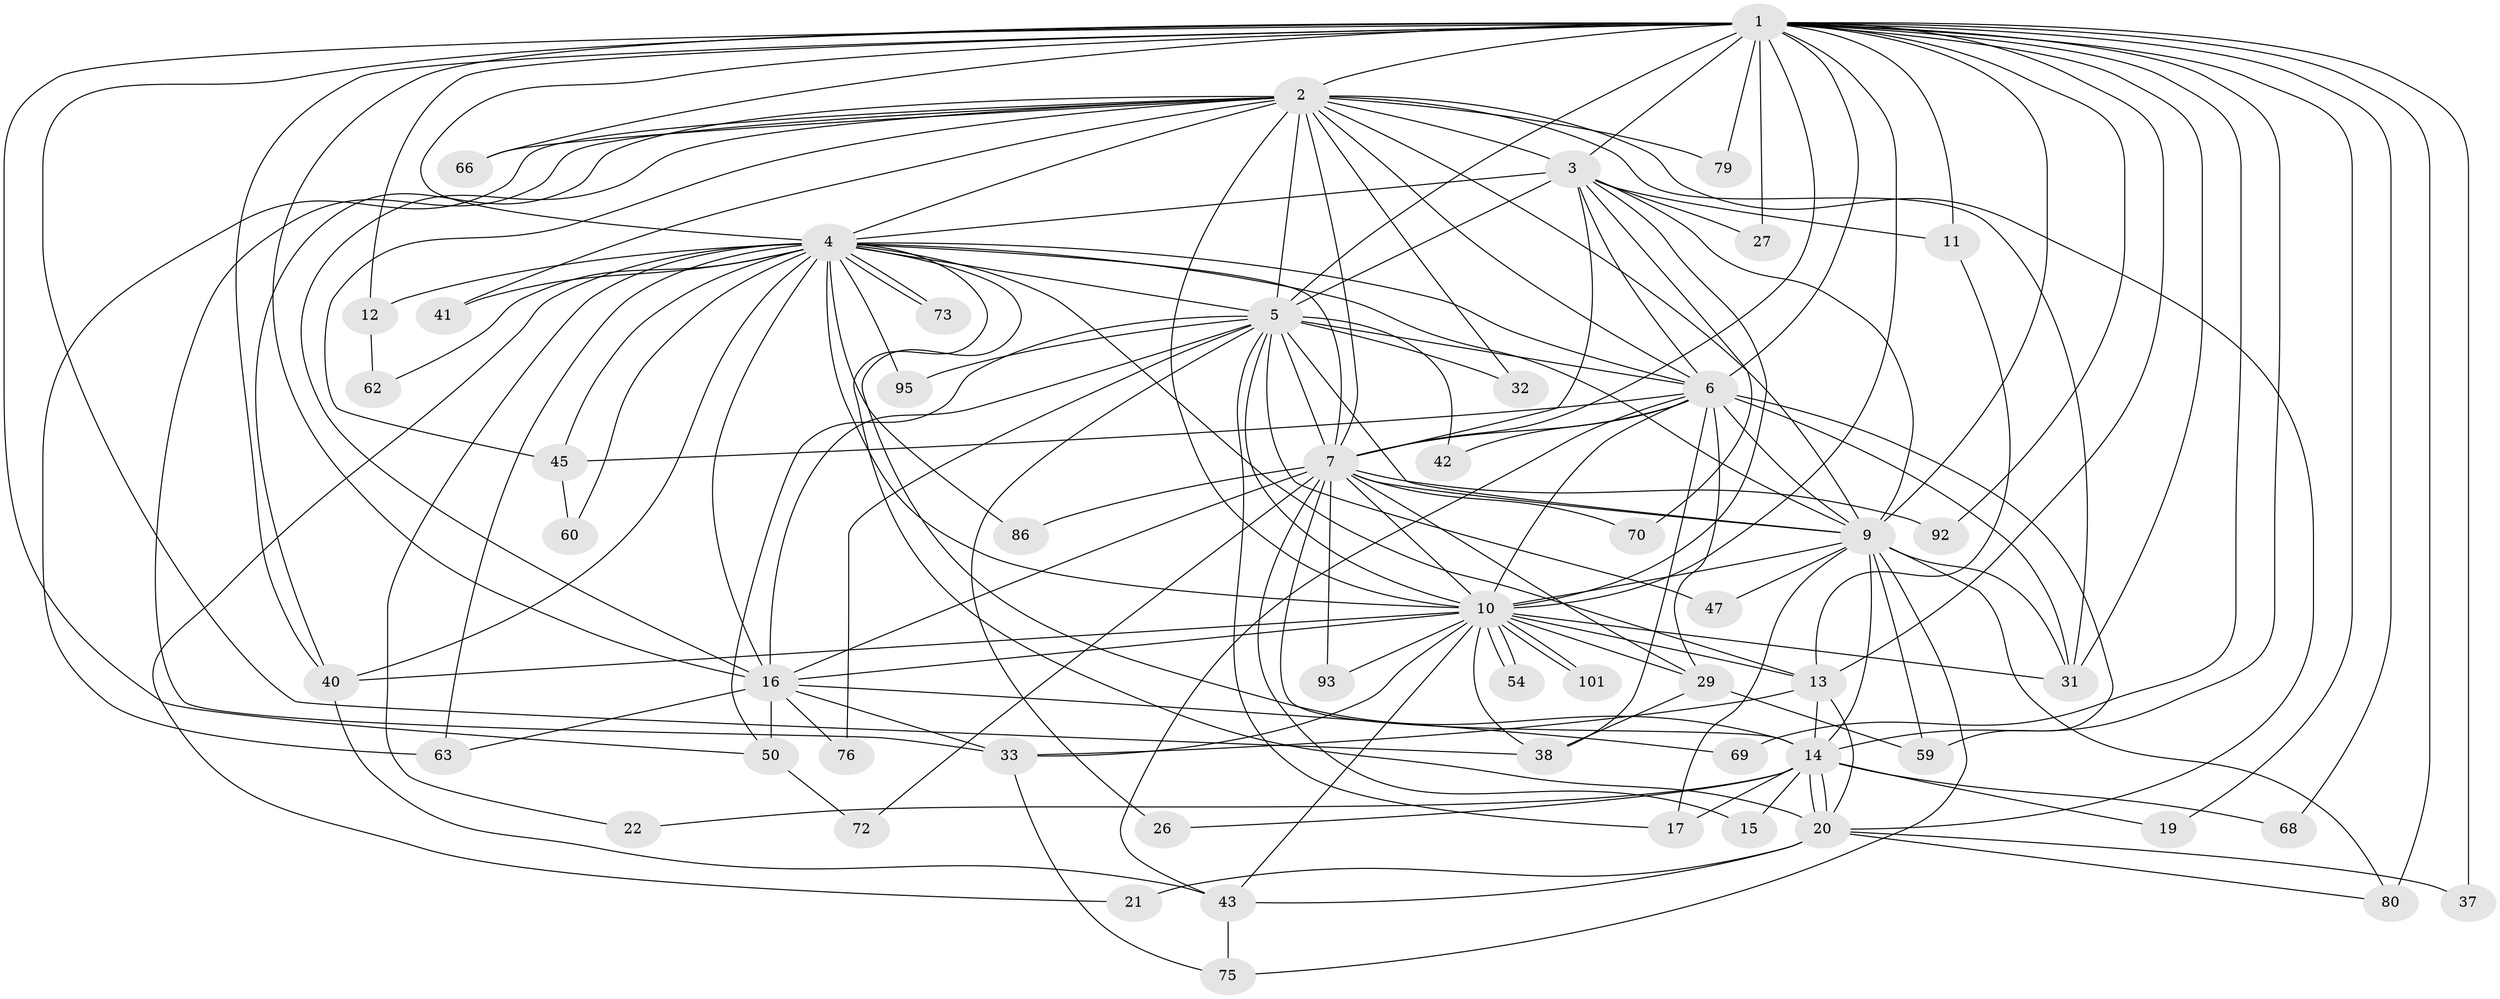 // original degree distribution, {25: 0.01818181818181818, 23: 0.00909090909090909, 13: 0.00909090909090909, 20: 0.01818181818181818, 18: 0.00909090909090909, 19: 0.01818181818181818, 24: 0.00909090909090909, 3: 0.2636363636363636, 5: 0.02727272727272727, 12: 0.00909090909090909, 2: 0.509090909090909, 7: 0.03636363636363636, 4: 0.05454545454545454, 6: 0.00909090909090909}
// Generated by graph-tools (version 1.1) at 2025/17/03/04/25 18:17:42]
// undirected, 55 vertices, 159 edges
graph export_dot {
graph [start="1"]
  node [color=gray90,style=filled];
  1 [super="+8"];
  2 [super="+25+87+91"];
  3;
  4 [super="+23"];
  5;
  6;
  7 [super="+30+58"];
  9 [super="+83"];
  10 [super="+51"];
  11;
  12 [super="+103"];
  13 [super="+28"];
  14 [super="+53"];
  15;
  16 [super="+78+35+81"];
  17;
  19;
  20 [super="+46"];
  21;
  22;
  26;
  27 [super="+56"];
  29 [super="+106+64"];
  31 [super="+89+61"];
  32;
  33;
  37;
  38 [super="+74"];
  40 [super="+77"];
  41;
  42;
  43 [super="+48"];
  45 [super="+102"];
  47;
  50 [super="+55+110"];
  54;
  59;
  60;
  62;
  63 [super="+71"];
  66;
  68;
  69;
  70;
  72;
  73;
  75 [super="+96"];
  76;
  79;
  80 [super="+85"];
  86;
  92;
  93;
  95;
  101;
  1 -- 2 [weight=4];
  1 -- 3 [weight=2];
  1 -- 4 [weight=4];
  1 -- 5 [weight=3];
  1 -- 6 [weight=2];
  1 -- 7 [weight=2];
  1 -- 9 [weight=2];
  1 -- 10 [weight=3];
  1 -- 12 [weight=3];
  1 -- 19;
  1 -- 37 [weight=2];
  1 -- 38;
  1 -- 40;
  1 -- 50;
  1 -- 68;
  1 -- 79;
  1 -- 92;
  1 -- 80;
  1 -- 16;
  1 -- 66;
  1 -- 69;
  1 -- 11;
  1 -- 14;
  1 -- 27 [weight=2];
  1 -- 13;
  1 -- 31;
  2 -- 3;
  2 -- 4;
  2 -- 5;
  2 -- 6 [weight=2];
  2 -- 7 [weight=3];
  2 -- 9 [weight=3];
  2 -- 10;
  2 -- 16;
  2 -- 32;
  2 -- 33;
  2 -- 45;
  2 -- 66;
  2 -- 79;
  2 -- 31;
  2 -- 20;
  2 -- 41;
  2 -- 63;
  2 -- 40;
  3 -- 4 [weight=2];
  3 -- 5;
  3 -- 6;
  3 -- 7;
  3 -- 9;
  3 -- 10;
  3 -- 11;
  3 -- 27;
  3 -- 70;
  4 -- 5 [weight=2];
  4 -- 6;
  4 -- 7 [weight=2];
  4 -- 9;
  4 -- 10 [weight=2];
  4 -- 12;
  4 -- 21;
  4 -- 22;
  4 -- 40;
  4 -- 41;
  4 -- 60;
  4 -- 73;
  4 -- 73;
  4 -- 86;
  4 -- 95;
  4 -- 14;
  4 -- 63;
  4 -- 16;
  4 -- 13;
  4 -- 45;
  4 -- 20;
  4 -- 62;
  5 -- 6;
  5 -- 7;
  5 -- 9;
  5 -- 10;
  5 -- 17;
  5 -- 26;
  5 -- 32;
  5 -- 42;
  5 -- 47;
  5 -- 76;
  5 -- 95;
  5 -- 50;
  5 -- 16;
  6 -- 7;
  6 -- 9 [weight=2];
  6 -- 10;
  6 -- 42;
  6 -- 59;
  6 -- 45;
  6 -- 43;
  6 -- 38;
  6 -- 29;
  6 -- 31;
  7 -- 9;
  7 -- 10;
  7 -- 15;
  7 -- 29;
  7 -- 70;
  7 -- 72;
  7 -- 92;
  7 -- 93;
  7 -- 16;
  7 -- 86;
  7 -- 14;
  9 -- 10;
  9 -- 14;
  9 -- 17;
  9 -- 31 [weight=2];
  9 -- 47;
  9 -- 59;
  9 -- 75;
  9 -- 80;
  10 -- 13;
  10 -- 16;
  10 -- 29;
  10 -- 31;
  10 -- 38;
  10 -- 43;
  10 -- 54;
  10 -- 54;
  10 -- 93;
  10 -- 101;
  10 -- 101;
  10 -- 33;
  10 -- 40;
  11 -- 13;
  12 -- 62;
  13 -- 33;
  13 -- 20;
  13 -- 14;
  14 -- 15;
  14 -- 19;
  14 -- 20;
  14 -- 20;
  14 -- 22;
  14 -- 26;
  14 -- 68;
  14 -- 17;
  16 -- 50 [weight=2];
  16 -- 33;
  16 -- 69;
  16 -- 76;
  16 -- 63;
  20 -- 21;
  20 -- 43;
  20 -- 80;
  20 -- 37;
  29 -- 59;
  29 -- 38;
  33 -- 75;
  40 -- 43;
  43 -- 75;
  45 -- 60;
  50 -- 72;
}
